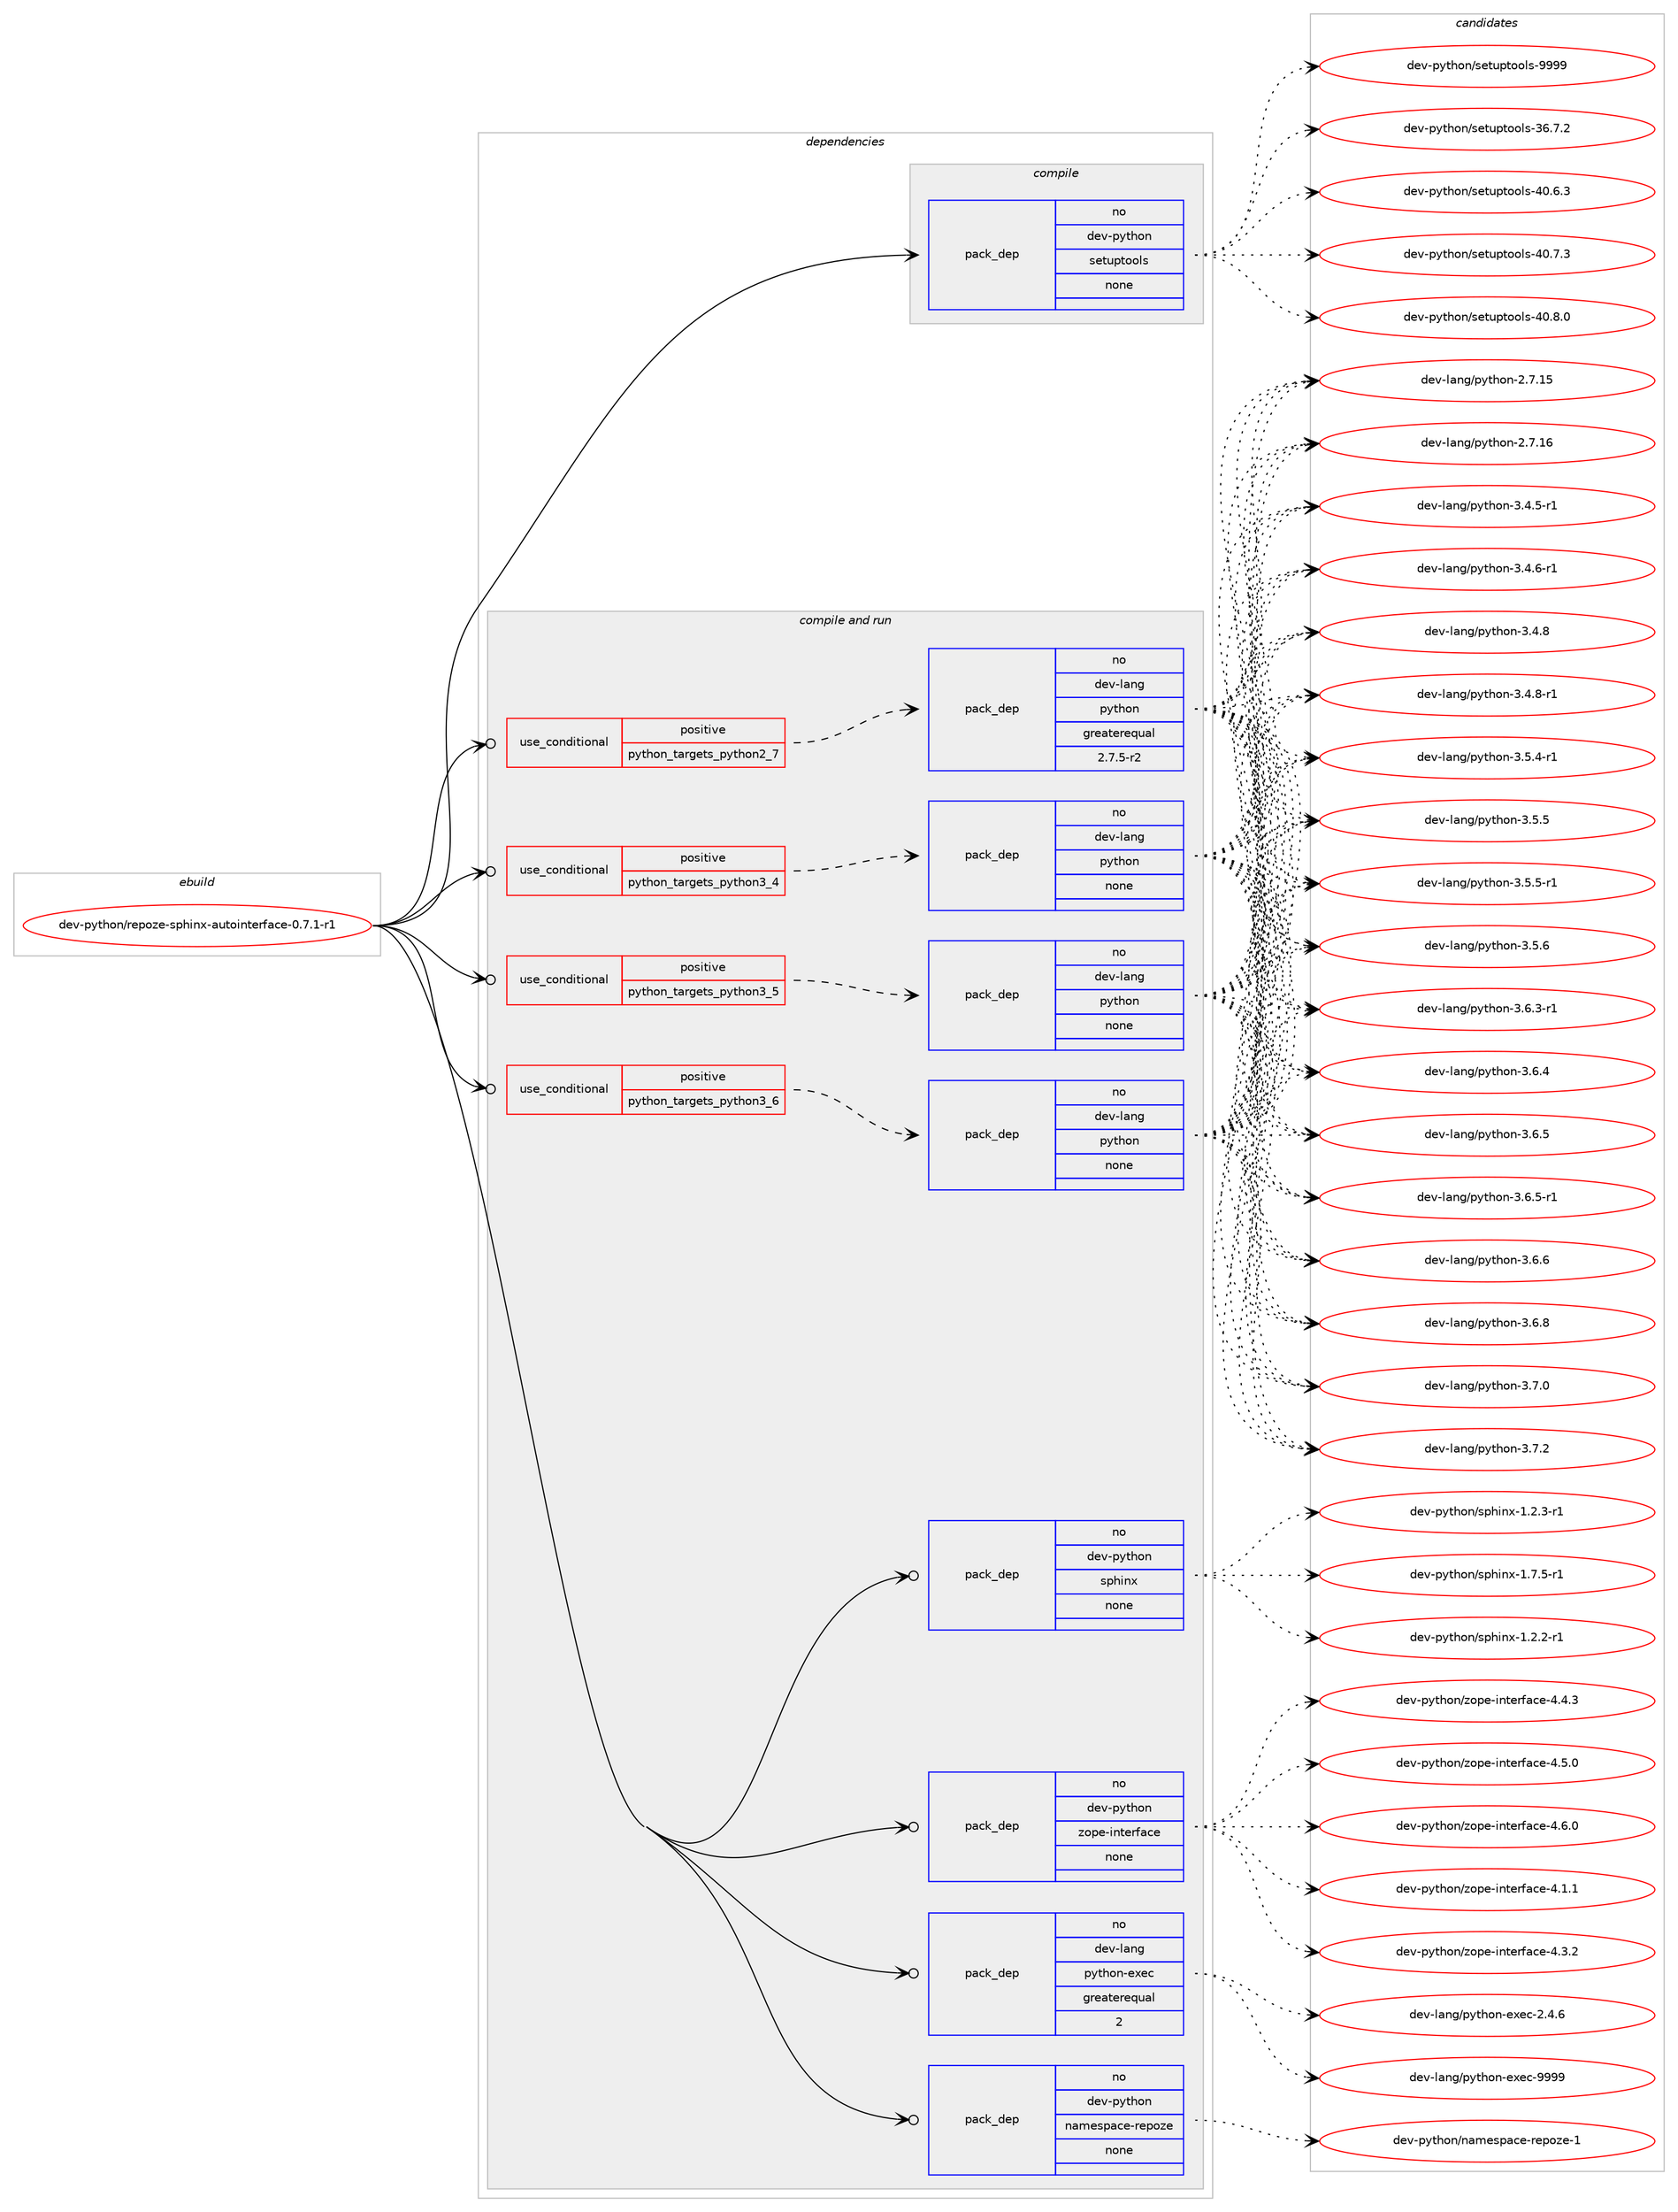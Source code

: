digraph prolog {

# *************
# Graph options
# *************

newrank=true;
concentrate=true;
compound=true;
graph [rankdir=LR,fontname=Helvetica,fontsize=10,ranksep=1.5];#, ranksep=2.5, nodesep=0.2];
edge  [arrowhead=vee];
node  [fontname=Helvetica,fontsize=10];

# **********
# The ebuild
# **********

subgraph cluster_leftcol {
color=gray;
rank=same;
label=<<i>ebuild</i>>;
id [label="dev-python/repoze-sphinx-autointerface-0.7.1-r1", color=red, width=4, href="../dev-python/repoze-sphinx-autointerface-0.7.1-r1.svg"];
}

# ****************
# The dependencies
# ****************

subgraph cluster_midcol {
color=gray;
label=<<i>dependencies</i>>;
subgraph cluster_compile {
fillcolor="#eeeeee";
style=filled;
label=<<i>compile</i>>;
subgraph pack1031696 {
dependency1438807 [label=<<TABLE BORDER="0" CELLBORDER="1" CELLSPACING="0" CELLPADDING="4" WIDTH="220"><TR><TD ROWSPAN="6" CELLPADDING="30">pack_dep</TD></TR><TR><TD WIDTH="110">no</TD></TR><TR><TD>dev-python</TD></TR><TR><TD>setuptools</TD></TR><TR><TD>none</TD></TR><TR><TD></TD></TR></TABLE>>, shape=none, color=blue];
}
id:e -> dependency1438807:w [weight=20,style="solid",arrowhead="vee"];
}
subgraph cluster_compileandrun {
fillcolor="#eeeeee";
style=filled;
label=<<i>compile and run</i>>;
subgraph cond383751 {
dependency1438808 [label=<<TABLE BORDER="0" CELLBORDER="1" CELLSPACING="0" CELLPADDING="4"><TR><TD ROWSPAN="3" CELLPADDING="10">use_conditional</TD></TR><TR><TD>positive</TD></TR><TR><TD>python_targets_python2_7</TD></TR></TABLE>>, shape=none, color=red];
subgraph pack1031697 {
dependency1438809 [label=<<TABLE BORDER="0" CELLBORDER="1" CELLSPACING="0" CELLPADDING="4" WIDTH="220"><TR><TD ROWSPAN="6" CELLPADDING="30">pack_dep</TD></TR><TR><TD WIDTH="110">no</TD></TR><TR><TD>dev-lang</TD></TR><TR><TD>python</TD></TR><TR><TD>greaterequal</TD></TR><TR><TD>2.7.5-r2</TD></TR></TABLE>>, shape=none, color=blue];
}
dependency1438808:e -> dependency1438809:w [weight=20,style="dashed",arrowhead="vee"];
}
id:e -> dependency1438808:w [weight=20,style="solid",arrowhead="odotvee"];
subgraph cond383752 {
dependency1438810 [label=<<TABLE BORDER="0" CELLBORDER="1" CELLSPACING="0" CELLPADDING="4"><TR><TD ROWSPAN="3" CELLPADDING="10">use_conditional</TD></TR><TR><TD>positive</TD></TR><TR><TD>python_targets_python3_4</TD></TR></TABLE>>, shape=none, color=red];
subgraph pack1031698 {
dependency1438811 [label=<<TABLE BORDER="0" CELLBORDER="1" CELLSPACING="0" CELLPADDING="4" WIDTH="220"><TR><TD ROWSPAN="6" CELLPADDING="30">pack_dep</TD></TR><TR><TD WIDTH="110">no</TD></TR><TR><TD>dev-lang</TD></TR><TR><TD>python</TD></TR><TR><TD>none</TD></TR><TR><TD></TD></TR></TABLE>>, shape=none, color=blue];
}
dependency1438810:e -> dependency1438811:w [weight=20,style="dashed",arrowhead="vee"];
}
id:e -> dependency1438810:w [weight=20,style="solid",arrowhead="odotvee"];
subgraph cond383753 {
dependency1438812 [label=<<TABLE BORDER="0" CELLBORDER="1" CELLSPACING="0" CELLPADDING="4"><TR><TD ROWSPAN="3" CELLPADDING="10">use_conditional</TD></TR><TR><TD>positive</TD></TR><TR><TD>python_targets_python3_5</TD></TR></TABLE>>, shape=none, color=red];
subgraph pack1031699 {
dependency1438813 [label=<<TABLE BORDER="0" CELLBORDER="1" CELLSPACING="0" CELLPADDING="4" WIDTH="220"><TR><TD ROWSPAN="6" CELLPADDING="30">pack_dep</TD></TR><TR><TD WIDTH="110">no</TD></TR><TR><TD>dev-lang</TD></TR><TR><TD>python</TD></TR><TR><TD>none</TD></TR><TR><TD></TD></TR></TABLE>>, shape=none, color=blue];
}
dependency1438812:e -> dependency1438813:w [weight=20,style="dashed",arrowhead="vee"];
}
id:e -> dependency1438812:w [weight=20,style="solid",arrowhead="odotvee"];
subgraph cond383754 {
dependency1438814 [label=<<TABLE BORDER="0" CELLBORDER="1" CELLSPACING="0" CELLPADDING="4"><TR><TD ROWSPAN="3" CELLPADDING="10">use_conditional</TD></TR><TR><TD>positive</TD></TR><TR><TD>python_targets_python3_6</TD></TR></TABLE>>, shape=none, color=red];
subgraph pack1031700 {
dependency1438815 [label=<<TABLE BORDER="0" CELLBORDER="1" CELLSPACING="0" CELLPADDING="4" WIDTH="220"><TR><TD ROWSPAN="6" CELLPADDING="30">pack_dep</TD></TR><TR><TD WIDTH="110">no</TD></TR><TR><TD>dev-lang</TD></TR><TR><TD>python</TD></TR><TR><TD>none</TD></TR><TR><TD></TD></TR></TABLE>>, shape=none, color=blue];
}
dependency1438814:e -> dependency1438815:w [weight=20,style="dashed",arrowhead="vee"];
}
id:e -> dependency1438814:w [weight=20,style="solid",arrowhead="odotvee"];
subgraph pack1031701 {
dependency1438816 [label=<<TABLE BORDER="0" CELLBORDER="1" CELLSPACING="0" CELLPADDING="4" WIDTH="220"><TR><TD ROWSPAN="6" CELLPADDING="30">pack_dep</TD></TR><TR><TD WIDTH="110">no</TD></TR><TR><TD>dev-lang</TD></TR><TR><TD>python-exec</TD></TR><TR><TD>greaterequal</TD></TR><TR><TD>2</TD></TR></TABLE>>, shape=none, color=blue];
}
id:e -> dependency1438816:w [weight=20,style="solid",arrowhead="odotvee"];
subgraph pack1031702 {
dependency1438817 [label=<<TABLE BORDER="0" CELLBORDER="1" CELLSPACING="0" CELLPADDING="4" WIDTH="220"><TR><TD ROWSPAN="6" CELLPADDING="30">pack_dep</TD></TR><TR><TD WIDTH="110">no</TD></TR><TR><TD>dev-python</TD></TR><TR><TD>namespace-repoze</TD></TR><TR><TD>none</TD></TR><TR><TD></TD></TR></TABLE>>, shape=none, color=blue];
}
id:e -> dependency1438817:w [weight=20,style="solid",arrowhead="odotvee"];
subgraph pack1031703 {
dependency1438818 [label=<<TABLE BORDER="0" CELLBORDER="1" CELLSPACING="0" CELLPADDING="4" WIDTH="220"><TR><TD ROWSPAN="6" CELLPADDING="30">pack_dep</TD></TR><TR><TD WIDTH="110">no</TD></TR><TR><TD>dev-python</TD></TR><TR><TD>sphinx</TD></TR><TR><TD>none</TD></TR><TR><TD></TD></TR></TABLE>>, shape=none, color=blue];
}
id:e -> dependency1438818:w [weight=20,style="solid",arrowhead="odotvee"];
subgraph pack1031704 {
dependency1438819 [label=<<TABLE BORDER="0" CELLBORDER="1" CELLSPACING="0" CELLPADDING="4" WIDTH="220"><TR><TD ROWSPAN="6" CELLPADDING="30">pack_dep</TD></TR><TR><TD WIDTH="110">no</TD></TR><TR><TD>dev-python</TD></TR><TR><TD>zope-interface</TD></TR><TR><TD>none</TD></TR><TR><TD></TD></TR></TABLE>>, shape=none, color=blue];
}
id:e -> dependency1438819:w [weight=20,style="solid",arrowhead="odotvee"];
}
subgraph cluster_run {
fillcolor="#eeeeee";
style=filled;
label=<<i>run</i>>;
}
}

# **************
# The candidates
# **************

subgraph cluster_choices {
rank=same;
color=gray;
label=<<i>candidates</i>>;

subgraph choice1031696 {
color=black;
nodesep=1;
choice100101118451121211161041111104711510111611711211611111110811545515446554650 [label="dev-python/setuptools-36.7.2", color=red, width=4,href="../dev-python/setuptools-36.7.2.svg"];
choice100101118451121211161041111104711510111611711211611111110811545524846544651 [label="dev-python/setuptools-40.6.3", color=red, width=4,href="../dev-python/setuptools-40.6.3.svg"];
choice100101118451121211161041111104711510111611711211611111110811545524846554651 [label="dev-python/setuptools-40.7.3", color=red, width=4,href="../dev-python/setuptools-40.7.3.svg"];
choice100101118451121211161041111104711510111611711211611111110811545524846564648 [label="dev-python/setuptools-40.8.0", color=red, width=4,href="../dev-python/setuptools-40.8.0.svg"];
choice10010111845112121116104111110471151011161171121161111111081154557575757 [label="dev-python/setuptools-9999", color=red, width=4,href="../dev-python/setuptools-9999.svg"];
dependency1438807:e -> choice100101118451121211161041111104711510111611711211611111110811545515446554650:w [style=dotted,weight="100"];
dependency1438807:e -> choice100101118451121211161041111104711510111611711211611111110811545524846544651:w [style=dotted,weight="100"];
dependency1438807:e -> choice100101118451121211161041111104711510111611711211611111110811545524846554651:w [style=dotted,weight="100"];
dependency1438807:e -> choice100101118451121211161041111104711510111611711211611111110811545524846564648:w [style=dotted,weight="100"];
dependency1438807:e -> choice10010111845112121116104111110471151011161171121161111111081154557575757:w [style=dotted,weight="100"];
}
subgraph choice1031697 {
color=black;
nodesep=1;
choice10010111845108971101034711212111610411111045504655464953 [label="dev-lang/python-2.7.15", color=red, width=4,href="../dev-lang/python-2.7.15.svg"];
choice10010111845108971101034711212111610411111045504655464954 [label="dev-lang/python-2.7.16", color=red, width=4,href="../dev-lang/python-2.7.16.svg"];
choice1001011184510897110103471121211161041111104551465246534511449 [label="dev-lang/python-3.4.5-r1", color=red, width=4,href="../dev-lang/python-3.4.5-r1.svg"];
choice1001011184510897110103471121211161041111104551465246544511449 [label="dev-lang/python-3.4.6-r1", color=red, width=4,href="../dev-lang/python-3.4.6-r1.svg"];
choice100101118451089711010347112121116104111110455146524656 [label="dev-lang/python-3.4.8", color=red, width=4,href="../dev-lang/python-3.4.8.svg"];
choice1001011184510897110103471121211161041111104551465246564511449 [label="dev-lang/python-3.4.8-r1", color=red, width=4,href="../dev-lang/python-3.4.8-r1.svg"];
choice1001011184510897110103471121211161041111104551465346524511449 [label="dev-lang/python-3.5.4-r1", color=red, width=4,href="../dev-lang/python-3.5.4-r1.svg"];
choice100101118451089711010347112121116104111110455146534653 [label="dev-lang/python-3.5.5", color=red, width=4,href="../dev-lang/python-3.5.5.svg"];
choice1001011184510897110103471121211161041111104551465346534511449 [label="dev-lang/python-3.5.5-r1", color=red, width=4,href="../dev-lang/python-3.5.5-r1.svg"];
choice100101118451089711010347112121116104111110455146534654 [label="dev-lang/python-3.5.6", color=red, width=4,href="../dev-lang/python-3.5.6.svg"];
choice1001011184510897110103471121211161041111104551465446514511449 [label="dev-lang/python-3.6.3-r1", color=red, width=4,href="../dev-lang/python-3.6.3-r1.svg"];
choice100101118451089711010347112121116104111110455146544652 [label="dev-lang/python-3.6.4", color=red, width=4,href="../dev-lang/python-3.6.4.svg"];
choice100101118451089711010347112121116104111110455146544653 [label="dev-lang/python-3.6.5", color=red, width=4,href="../dev-lang/python-3.6.5.svg"];
choice1001011184510897110103471121211161041111104551465446534511449 [label="dev-lang/python-3.6.5-r1", color=red, width=4,href="../dev-lang/python-3.6.5-r1.svg"];
choice100101118451089711010347112121116104111110455146544654 [label="dev-lang/python-3.6.6", color=red, width=4,href="../dev-lang/python-3.6.6.svg"];
choice100101118451089711010347112121116104111110455146544656 [label="dev-lang/python-3.6.8", color=red, width=4,href="../dev-lang/python-3.6.8.svg"];
choice100101118451089711010347112121116104111110455146554648 [label="dev-lang/python-3.7.0", color=red, width=4,href="../dev-lang/python-3.7.0.svg"];
choice100101118451089711010347112121116104111110455146554650 [label="dev-lang/python-3.7.2", color=red, width=4,href="../dev-lang/python-3.7.2.svg"];
dependency1438809:e -> choice10010111845108971101034711212111610411111045504655464953:w [style=dotted,weight="100"];
dependency1438809:e -> choice10010111845108971101034711212111610411111045504655464954:w [style=dotted,weight="100"];
dependency1438809:e -> choice1001011184510897110103471121211161041111104551465246534511449:w [style=dotted,weight="100"];
dependency1438809:e -> choice1001011184510897110103471121211161041111104551465246544511449:w [style=dotted,weight="100"];
dependency1438809:e -> choice100101118451089711010347112121116104111110455146524656:w [style=dotted,weight="100"];
dependency1438809:e -> choice1001011184510897110103471121211161041111104551465246564511449:w [style=dotted,weight="100"];
dependency1438809:e -> choice1001011184510897110103471121211161041111104551465346524511449:w [style=dotted,weight="100"];
dependency1438809:e -> choice100101118451089711010347112121116104111110455146534653:w [style=dotted,weight="100"];
dependency1438809:e -> choice1001011184510897110103471121211161041111104551465346534511449:w [style=dotted,weight="100"];
dependency1438809:e -> choice100101118451089711010347112121116104111110455146534654:w [style=dotted,weight="100"];
dependency1438809:e -> choice1001011184510897110103471121211161041111104551465446514511449:w [style=dotted,weight="100"];
dependency1438809:e -> choice100101118451089711010347112121116104111110455146544652:w [style=dotted,weight="100"];
dependency1438809:e -> choice100101118451089711010347112121116104111110455146544653:w [style=dotted,weight="100"];
dependency1438809:e -> choice1001011184510897110103471121211161041111104551465446534511449:w [style=dotted,weight="100"];
dependency1438809:e -> choice100101118451089711010347112121116104111110455146544654:w [style=dotted,weight="100"];
dependency1438809:e -> choice100101118451089711010347112121116104111110455146544656:w [style=dotted,weight="100"];
dependency1438809:e -> choice100101118451089711010347112121116104111110455146554648:w [style=dotted,weight="100"];
dependency1438809:e -> choice100101118451089711010347112121116104111110455146554650:w [style=dotted,weight="100"];
}
subgraph choice1031698 {
color=black;
nodesep=1;
choice10010111845108971101034711212111610411111045504655464953 [label="dev-lang/python-2.7.15", color=red, width=4,href="../dev-lang/python-2.7.15.svg"];
choice10010111845108971101034711212111610411111045504655464954 [label="dev-lang/python-2.7.16", color=red, width=4,href="../dev-lang/python-2.7.16.svg"];
choice1001011184510897110103471121211161041111104551465246534511449 [label="dev-lang/python-3.4.5-r1", color=red, width=4,href="../dev-lang/python-3.4.5-r1.svg"];
choice1001011184510897110103471121211161041111104551465246544511449 [label="dev-lang/python-3.4.6-r1", color=red, width=4,href="../dev-lang/python-3.4.6-r1.svg"];
choice100101118451089711010347112121116104111110455146524656 [label="dev-lang/python-3.4.8", color=red, width=4,href="../dev-lang/python-3.4.8.svg"];
choice1001011184510897110103471121211161041111104551465246564511449 [label="dev-lang/python-3.4.8-r1", color=red, width=4,href="../dev-lang/python-3.4.8-r1.svg"];
choice1001011184510897110103471121211161041111104551465346524511449 [label="dev-lang/python-3.5.4-r1", color=red, width=4,href="../dev-lang/python-3.5.4-r1.svg"];
choice100101118451089711010347112121116104111110455146534653 [label="dev-lang/python-3.5.5", color=red, width=4,href="../dev-lang/python-3.5.5.svg"];
choice1001011184510897110103471121211161041111104551465346534511449 [label="dev-lang/python-3.5.5-r1", color=red, width=4,href="../dev-lang/python-3.5.5-r1.svg"];
choice100101118451089711010347112121116104111110455146534654 [label="dev-lang/python-3.5.6", color=red, width=4,href="../dev-lang/python-3.5.6.svg"];
choice1001011184510897110103471121211161041111104551465446514511449 [label="dev-lang/python-3.6.3-r1", color=red, width=4,href="../dev-lang/python-3.6.3-r1.svg"];
choice100101118451089711010347112121116104111110455146544652 [label="dev-lang/python-3.6.4", color=red, width=4,href="../dev-lang/python-3.6.4.svg"];
choice100101118451089711010347112121116104111110455146544653 [label="dev-lang/python-3.6.5", color=red, width=4,href="../dev-lang/python-3.6.5.svg"];
choice1001011184510897110103471121211161041111104551465446534511449 [label="dev-lang/python-3.6.5-r1", color=red, width=4,href="../dev-lang/python-3.6.5-r1.svg"];
choice100101118451089711010347112121116104111110455146544654 [label="dev-lang/python-3.6.6", color=red, width=4,href="../dev-lang/python-3.6.6.svg"];
choice100101118451089711010347112121116104111110455146544656 [label="dev-lang/python-3.6.8", color=red, width=4,href="../dev-lang/python-3.6.8.svg"];
choice100101118451089711010347112121116104111110455146554648 [label="dev-lang/python-3.7.0", color=red, width=4,href="../dev-lang/python-3.7.0.svg"];
choice100101118451089711010347112121116104111110455146554650 [label="dev-lang/python-3.7.2", color=red, width=4,href="../dev-lang/python-3.7.2.svg"];
dependency1438811:e -> choice10010111845108971101034711212111610411111045504655464953:w [style=dotted,weight="100"];
dependency1438811:e -> choice10010111845108971101034711212111610411111045504655464954:w [style=dotted,weight="100"];
dependency1438811:e -> choice1001011184510897110103471121211161041111104551465246534511449:w [style=dotted,weight="100"];
dependency1438811:e -> choice1001011184510897110103471121211161041111104551465246544511449:w [style=dotted,weight="100"];
dependency1438811:e -> choice100101118451089711010347112121116104111110455146524656:w [style=dotted,weight="100"];
dependency1438811:e -> choice1001011184510897110103471121211161041111104551465246564511449:w [style=dotted,weight="100"];
dependency1438811:e -> choice1001011184510897110103471121211161041111104551465346524511449:w [style=dotted,weight="100"];
dependency1438811:e -> choice100101118451089711010347112121116104111110455146534653:w [style=dotted,weight="100"];
dependency1438811:e -> choice1001011184510897110103471121211161041111104551465346534511449:w [style=dotted,weight="100"];
dependency1438811:e -> choice100101118451089711010347112121116104111110455146534654:w [style=dotted,weight="100"];
dependency1438811:e -> choice1001011184510897110103471121211161041111104551465446514511449:w [style=dotted,weight="100"];
dependency1438811:e -> choice100101118451089711010347112121116104111110455146544652:w [style=dotted,weight="100"];
dependency1438811:e -> choice100101118451089711010347112121116104111110455146544653:w [style=dotted,weight="100"];
dependency1438811:e -> choice1001011184510897110103471121211161041111104551465446534511449:w [style=dotted,weight="100"];
dependency1438811:e -> choice100101118451089711010347112121116104111110455146544654:w [style=dotted,weight="100"];
dependency1438811:e -> choice100101118451089711010347112121116104111110455146544656:w [style=dotted,weight="100"];
dependency1438811:e -> choice100101118451089711010347112121116104111110455146554648:w [style=dotted,weight="100"];
dependency1438811:e -> choice100101118451089711010347112121116104111110455146554650:w [style=dotted,weight="100"];
}
subgraph choice1031699 {
color=black;
nodesep=1;
choice10010111845108971101034711212111610411111045504655464953 [label="dev-lang/python-2.7.15", color=red, width=4,href="../dev-lang/python-2.7.15.svg"];
choice10010111845108971101034711212111610411111045504655464954 [label="dev-lang/python-2.7.16", color=red, width=4,href="../dev-lang/python-2.7.16.svg"];
choice1001011184510897110103471121211161041111104551465246534511449 [label="dev-lang/python-3.4.5-r1", color=red, width=4,href="../dev-lang/python-3.4.5-r1.svg"];
choice1001011184510897110103471121211161041111104551465246544511449 [label="dev-lang/python-3.4.6-r1", color=red, width=4,href="../dev-lang/python-3.4.6-r1.svg"];
choice100101118451089711010347112121116104111110455146524656 [label="dev-lang/python-3.4.8", color=red, width=4,href="../dev-lang/python-3.4.8.svg"];
choice1001011184510897110103471121211161041111104551465246564511449 [label="dev-lang/python-3.4.8-r1", color=red, width=4,href="../dev-lang/python-3.4.8-r1.svg"];
choice1001011184510897110103471121211161041111104551465346524511449 [label="dev-lang/python-3.5.4-r1", color=red, width=4,href="../dev-lang/python-3.5.4-r1.svg"];
choice100101118451089711010347112121116104111110455146534653 [label="dev-lang/python-3.5.5", color=red, width=4,href="../dev-lang/python-3.5.5.svg"];
choice1001011184510897110103471121211161041111104551465346534511449 [label="dev-lang/python-3.5.5-r1", color=red, width=4,href="../dev-lang/python-3.5.5-r1.svg"];
choice100101118451089711010347112121116104111110455146534654 [label="dev-lang/python-3.5.6", color=red, width=4,href="../dev-lang/python-3.5.6.svg"];
choice1001011184510897110103471121211161041111104551465446514511449 [label="dev-lang/python-3.6.3-r1", color=red, width=4,href="../dev-lang/python-3.6.3-r1.svg"];
choice100101118451089711010347112121116104111110455146544652 [label="dev-lang/python-3.6.4", color=red, width=4,href="../dev-lang/python-3.6.4.svg"];
choice100101118451089711010347112121116104111110455146544653 [label="dev-lang/python-3.6.5", color=red, width=4,href="../dev-lang/python-3.6.5.svg"];
choice1001011184510897110103471121211161041111104551465446534511449 [label="dev-lang/python-3.6.5-r1", color=red, width=4,href="../dev-lang/python-3.6.5-r1.svg"];
choice100101118451089711010347112121116104111110455146544654 [label="dev-lang/python-3.6.6", color=red, width=4,href="../dev-lang/python-3.6.6.svg"];
choice100101118451089711010347112121116104111110455146544656 [label="dev-lang/python-3.6.8", color=red, width=4,href="../dev-lang/python-3.6.8.svg"];
choice100101118451089711010347112121116104111110455146554648 [label="dev-lang/python-3.7.0", color=red, width=4,href="../dev-lang/python-3.7.0.svg"];
choice100101118451089711010347112121116104111110455146554650 [label="dev-lang/python-3.7.2", color=red, width=4,href="../dev-lang/python-3.7.2.svg"];
dependency1438813:e -> choice10010111845108971101034711212111610411111045504655464953:w [style=dotted,weight="100"];
dependency1438813:e -> choice10010111845108971101034711212111610411111045504655464954:w [style=dotted,weight="100"];
dependency1438813:e -> choice1001011184510897110103471121211161041111104551465246534511449:w [style=dotted,weight="100"];
dependency1438813:e -> choice1001011184510897110103471121211161041111104551465246544511449:w [style=dotted,weight="100"];
dependency1438813:e -> choice100101118451089711010347112121116104111110455146524656:w [style=dotted,weight="100"];
dependency1438813:e -> choice1001011184510897110103471121211161041111104551465246564511449:w [style=dotted,weight="100"];
dependency1438813:e -> choice1001011184510897110103471121211161041111104551465346524511449:w [style=dotted,weight="100"];
dependency1438813:e -> choice100101118451089711010347112121116104111110455146534653:w [style=dotted,weight="100"];
dependency1438813:e -> choice1001011184510897110103471121211161041111104551465346534511449:w [style=dotted,weight="100"];
dependency1438813:e -> choice100101118451089711010347112121116104111110455146534654:w [style=dotted,weight="100"];
dependency1438813:e -> choice1001011184510897110103471121211161041111104551465446514511449:w [style=dotted,weight="100"];
dependency1438813:e -> choice100101118451089711010347112121116104111110455146544652:w [style=dotted,weight="100"];
dependency1438813:e -> choice100101118451089711010347112121116104111110455146544653:w [style=dotted,weight="100"];
dependency1438813:e -> choice1001011184510897110103471121211161041111104551465446534511449:w [style=dotted,weight="100"];
dependency1438813:e -> choice100101118451089711010347112121116104111110455146544654:w [style=dotted,weight="100"];
dependency1438813:e -> choice100101118451089711010347112121116104111110455146544656:w [style=dotted,weight="100"];
dependency1438813:e -> choice100101118451089711010347112121116104111110455146554648:w [style=dotted,weight="100"];
dependency1438813:e -> choice100101118451089711010347112121116104111110455146554650:w [style=dotted,weight="100"];
}
subgraph choice1031700 {
color=black;
nodesep=1;
choice10010111845108971101034711212111610411111045504655464953 [label="dev-lang/python-2.7.15", color=red, width=4,href="../dev-lang/python-2.7.15.svg"];
choice10010111845108971101034711212111610411111045504655464954 [label="dev-lang/python-2.7.16", color=red, width=4,href="../dev-lang/python-2.7.16.svg"];
choice1001011184510897110103471121211161041111104551465246534511449 [label="dev-lang/python-3.4.5-r1", color=red, width=4,href="../dev-lang/python-3.4.5-r1.svg"];
choice1001011184510897110103471121211161041111104551465246544511449 [label="dev-lang/python-3.4.6-r1", color=red, width=4,href="../dev-lang/python-3.4.6-r1.svg"];
choice100101118451089711010347112121116104111110455146524656 [label="dev-lang/python-3.4.8", color=red, width=4,href="../dev-lang/python-3.4.8.svg"];
choice1001011184510897110103471121211161041111104551465246564511449 [label="dev-lang/python-3.4.8-r1", color=red, width=4,href="../dev-lang/python-3.4.8-r1.svg"];
choice1001011184510897110103471121211161041111104551465346524511449 [label="dev-lang/python-3.5.4-r1", color=red, width=4,href="../dev-lang/python-3.5.4-r1.svg"];
choice100101118451089711010347112121116104111110455146534653 [label="dev-lang/python-3.5.5", color=red, width=4,href="../dev-lang/python-3.5.5.svg"];
choice1001011184510897110103471121211161041111104551465346534511449 [label="dev-lang/python-3.5.5-r1", color=red, width=4,href="../dev-lang/python-3.5.5-r1.svg"];
choice100101118451089711010347112121116104111110455146534654 [label="dev-lang/python-3.5.6", color=red, width=4,href="../dev-lang/python-3.5.6.svg"];
choice1001011184510897110103471121211161041111104551465446514511449 [label="dev-lang/python-3.6.3-r1", color=red, width=4,href="../dev-lang/python-3.6.3-r1.svg"];
choice100101118451089711010347112121116104111110455146544652 [label="dev-lang/python-3.6.4", color=red, width=4,href="../dev-lang/python-3.6.4.svg"];
choice100101118451089711010347112121116104111110455146544653 [label="dev-lang/python-3.6.5", color=red, width=4,href="../dev-lang/python-3.6.5.svg"];
choice1001011184510897110103471121211161041111104551465446534511449 [label="dev-lang/python-3.6.5-r1", color=red, width=4,href="../dev-lang/python-3.6.5-r1.svg"];
choice100101118451089711010347112121116104111110455146544654 [label="dev-lang/python-3.6.6", color=red, width=4,href="../dev-lang/python-3.6.6.svg"];
choice100101118451089711010347112121116104111110455146544656 [label="dev-lang/python-3.6.8", color=red, width=4,href="../dev-lang/python-3.6.8.svg"];
choice100101118451089711010347112121116104111110455146554648 [label="dev-lang/python-3.7.0", color=red, width=4,href="../dev-lang/python-3.7.0.svg"];
choice100101118451089711010347112121116104111110455146554650 [label="dev-lang/python-3.7.2", color=red, width=4,href="../dev-lang/python-3.7.2.svg"];
dependency1438815:e -> choice10010111845108971101034711212111610411111045504655464953:w [style=dotted,weight="100"];
dependency1438815:e -> choice10010111845108971101034711212111610411111045504655464954:w [style=dotted,weight="100"];
dependency1438815:e -> choice1001011184510897110103471121211161041111104551465246534511449:w [style=dotted,weight="100"];
dependency1438815:e -> choice1001011184510897110103471121211161041111104551465246544511449:w [style=dotted,weight="100"];
dependency1438815:e -> choice100101118451089711010347112121116104111110455146524656:w [style=dotted,weight="100"];
dependency1438815:e -> choice1001011184510897110103471121211161041111104551465246564511449:w [style=dotted,weight="100"];
dependency1438815:e -> choice1001011184510897110103471121211161041111104551465346524511449:w [style=dotted,weight="100"];
dependency1438815:e -> choice100101118451089711010347112121116104111110455146534653:w [style=dotted,weight="100"];
dependency1438815:e -> choice1001011184510897110103471121211161041111104551465346534511449:w [style=dotted,weight="100"];
dependency1438815:e -> choice100101118451089711010347112121116104111110455146534654:w [style=dotted,weight="100"];
dependency1438815:e -> choice1001011184510897110103471121211161041111104551465446514511449:w [style=dotted,weight="100"];
dependency1438815:e -> choice100101118451089711010347112121116104111110455146544652:w [style=dotted,weight="100"];
dependency1438815:e -> choice100101118451089711010347112121116104111110455146544653:w [style=dotted,weight="100"];
dependency1438815:e -> choice1001011184510897110103471121211161041111104551465446534511449:w [style=dotted,weight="100"];
dependency1438815:e -> choice100101118451089711010347112121116104111110455146544654:w [style=dotted,weight="100"];
dependency1438815:e -> choice100101118451089711010347112121116104111110455146544656:w [style=dotted,weight="100"];
dependency1438815:e -> choice100101118451089711010347112121116104111110455146554648:w [style=dotted,weight="100"];
dependency1438815:e -> choice100101118451089711010347112121116104111110455146554650:w [style=dotted,weight="100"];
}
subgraph choice1031701 {
color=black;
nodesep=1;
choice1001011184510897110103471121211161041111104510112010199455046524654 [label="dev-lang/python-exec-2.4.6", color=red, width=4,href="../dev-lang/python-exec-2.4.6.svg"];
choice10010111845108971101034711212111610411111045101120101994557575757 [label="dev-lang/python-exec-9999", color=red, width=4,href="../dev-lang/python-exec-9999.svg"];
dependency1438816:e -> choice1001011184510897110103471121211161041111104510112010199455046524654:w [style=dotted,weight="100"];
dependency1438816:e -> choice10010111845108971101034711212111610411111045101120101994557575757:w [style=dotted,weight="100"];
}
subgraph choice1031702 {
color=black;
nodesep=1;
choice1001011184511212111610411111047110971091011151129799101451141011121111221014549 [label="dev-python/namespace-repoze-1", color=red, width=4,href="../dev-python/namespace-repoze-1.svg"];
dependency1438817:e -> choice1001011184511212111610411111047110971091011151129799101451141011121111221014549:w [style=dotted,weight="100"];
}
subgraph choice1031703 {
color=black;
nodesep=1;
choice10010111845112121116104111110471151121041051101204549465046504511449 [label="dev-python/sphinx-1.2.2-r1", color=red, width=4,href="../dev-python/sphinx-1.2.2-r1.svg"];
choice10010111845112121116104111110471151121041051101204549465046514511449 [label="dev-python/sphinx-1.2.3-r1", color=red, width=4,href="../dev-python/sphinx-1.2.3-r1.svg"];
choice10010111845112121116104111110471151121041051101204549465546534511449 [label="dev-python/sphinx-1.7.5-r1", color=red, width=4,href="../dev-python/sphinx-1.7.5-r1.svg"];
dependency1438818:e -> choice10010111845112121116104111110471151121041051101204549465046504511449:w [style=dotted,weight="100"];
dependency1438818:e -> choice10010111845112121116104111110471151121041051101204549465046514511449:w [style=dotted,weight="100"];
dependency1438818:e -> choice10010111845112121116104111110471151121041051101204549465546534511449:w [style=dotted,weight="100"];
}
subgraph choice1031704 {
color=black;
nodesep=1;
choice1001011184511212111610411111047122111112101451051101161011141029799101455246494649 [label="dev-python/zope-interface-4.1.1", color=red, width=4,href="../dev-python/zope-interface-4.1.1.svg"];
choice1001011184511212111610411111047122111112101451051101161011141029799101455246514650 [label="dev-python/zope-interface-4.3.2", color=red, width=4,href="../dev-python/zope-interface-4.3.2.svg"];
choice1001011184511212111610411111047122111112101451051101161011141029799101455246524651 [label="dev-python/zope-interface-4.4.3", color=red, width=4,href="../dev-python/zope-interface-4.4.3.svg"];
choice1001011184511212111610411111047122111112101451051101161011141029799101455246534648 [label="dev-python/zope-interface-4.5.0", color=red, width=4,href="../dev-python/zope-interface-4.5.0.svg"];
choice1001011184511212111610411111047122111112101451051101161011141029799101455246544648 [label="dev-python/zope-interface-4.6.0", color=red, width=4,href="../dev-python/zope-interface-4.6.0.svg"];
dependency1438819:e -> choice1001011184511212111610411111047122111112101451051101161011141029799101455246494649:w [style=dotted,weight="100"];
dependency1438819:e -> choice1001011184511212111610411111047122111112101451051101161011141029799101455246514650:w [style=dotted,weight="100"];
dependency1438819:e -> choice1001011184511212111610411111047122111112101451051101161011141029799101455246524651:w [style=dotted,weight="100"];
dependency1438819:e -> choice1001011184511212111610411111047122111112101451051101161011141029799101455246534648:w [style=dotted,weight="100"];
dependency1438819:e -> choice1001011184511212111610411111047122111112101451051101161011141029799101455246544648:w [style=dotted,weight="100"];
}
}

}
